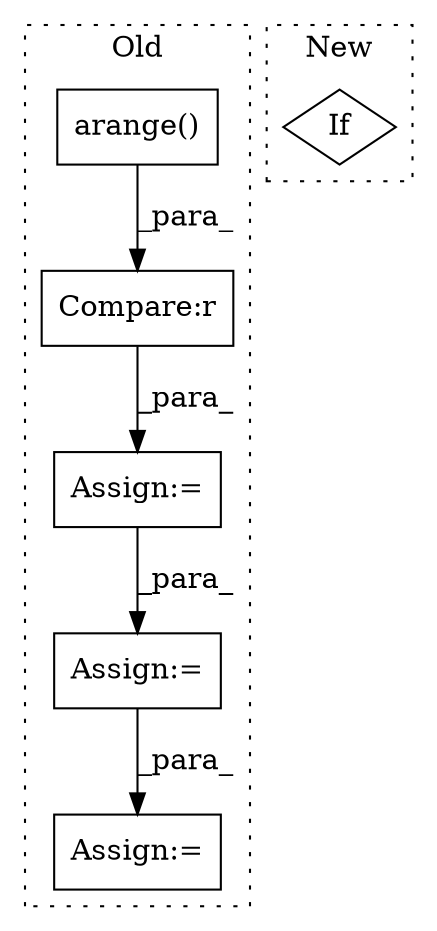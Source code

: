 digraph G {
subgraph cluster0 {
1 [label="arange()" a="75" s="5532,5552" l="13,1" shape="box"];
3 [label="Assign:=" a="68" s="5529" l="3" shape="box"];
4 [label="Assign:=" a="68" s="5849" l="3" shape="box"];
5 [label="Assign:=" a="68" s="5956" l="3" shape="box"];
6 [label="Compare:r" a="40" s="5532" l="115" shape="box"];
label = "Old";
style="dotted";
}
subgraph cluster1 {
2 [label="If" a="96" s="8081,8097" l="3,14" shape="diamond"];
label = "New";
style="dotted";
}
1 -> 6 [label="_para_"];
3 -> 4 [label="_para_"];
4 -> 5 [label="_para_"];
6 -> 3 [label="_para_"];
}